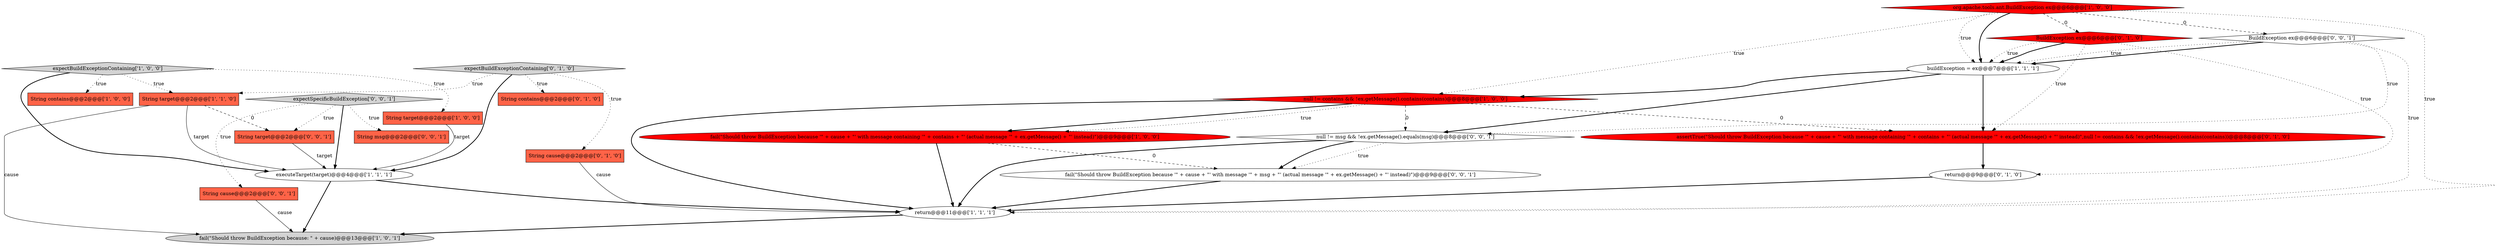 digraph {
13 [style = filled, label = "return@@@9@@@['0', '1', '0']", fillcolor = white, shape = ellipse image = "AAA0AAABBB2BBB"];
4 [style = filled, label = "expectBuildExceptionContaining['1', '0', '0']", fillcolor = lightgray, shape = diamond image = "AAA0AAABBB1BBB"];
19 [style = filled, label = "fail(\"Should throw BuildException because '\" + cause + \"' with message '\" + msg + \"' (actual message '\" + ex.getMessage() + \"' instead)\")@@@9@@@['0', '0', '1']", fillcolor = white, shape = ellipse image = "AAA0AAABBB3BBB"];
14 [style = filled, label = "assertTrue(\"Should throw BuildException because '\" + cause + \"' with message containing '\" + contains + \"' (actual message '\" + ex.getMessage() + \"' instead)\",null != contains && !ex.getMessage().contains(contains))@@@8@@@['0', '1', '0']", fillcolor = red, shape = ellipse image = "AAA1AAABBB2BBB"];
15 [style = filled, label = "expectBuildExceptionContaining['0', '1', '0']", fillcolor = lightgray, shape = diamond image = "AAA0AAABBB2BBB"];
2 [style = filled, label = "String target@@@2@@@['1', '0', '0']", fillcolor = tomato, shape = box image = "AAA0AAABBB1BBB"];
6 [style = filled, label = "fail(\"Should throw BuildException because: \" + cause)@@@13@@@['1', '0', '1']", fillcolor = lightgray, shape = ellipse image = "AAA0AAABBB1BBB"];
8 [style = filled, label = "String target@@@2@@@['1', '1', '0']", fillcolor = tomato, shape = box image = "AAA0AAABBB1BBB"];
17 [style = filled, label = "expectSpecificBuildException['0', '0', '1']", fillcolor = lightgray, shape = diamond image = "AAA0AAABBB3BBB"];
3 [style = filled, label = "executeTarget(target)@@@4@@@['1', '1', '1']", fillcolor = white, shape = ellipse image = "AAA0AAABBB1BBB"];
18 [style = filled, label = "null != msg && !ex.getMessage().equals(msg)@@@8@@@['0', '0', '1']", fillcolor = white, shape = diamond image = "AAA0AAABBB3BBB"];
9 [style = filled, label = "fail(\"Should throw BuildException because '\" + cause + \"' with message containing '\" + contains + \"' (actual message '\" + ex.getMessage() + \"' instead)\")@@@9@@@['1', '0', '0']", fillcolor = red, shape = ellipse image = "AAA1AAABBB1BBB"];
7 [style = filled, label = "org.apache.tools.ant.BuildException ex@@@6@@@['1', '0', '0']", fillcolor = red, shape = diamond image = "AAA1AAABBB1BBB"];
21 [style = filled, label = "BuildException ex@@@6@@@['0', '0', '1']", fillcolor = white, shape = diamond image = "AAA0AAABBB3BBB"];
22 [style = filled, label = "String msg@@@2@@@['0', '0', '1']", fillcolor = tomato, shape = box image = "AAA0AAABBB3BBB"];
10 [style = filled, label = "return@@@11@@@['1', '1', '1']", fillcolor = white, shape = ellipse image = "AAA0AAABBB1BBB"];
1 [style = filled, label = "null != contains && !ex.getMessage().contains(contains)@@@8@@@['1', '0', '0']", fillcolor = red, shape = diamond image = "AAA1AAABBB1BBB"];
16 [style = filled, label = "BuildException ex@@@6@@@['0', '1', '0']", fillcolor = red, shape = diamond image = "AAA1AAABBB2BBB"];
20 [style = filled, label = "String cause@@@2@@@['0', '0', '1']", fillcolor = tomato, shape = box image = "AAA0AAABBB3BBB"];
0 [style = filled, label = "String contains@@@2@@@['1', '0', '0']", fillcolor = tomato, shape = box image = "AAA0AAABBB1BBB"];
5 [style = filled, label = "buildException = ex@@@7@@@['1', '1', '1']", fillcolor = white, shape = ellipse image = "AAA0AAABBB1BBB"];
12 [style = filled, label = "String contains@@@2@@@['0', '1', '0']", fillcolor = tomato, shape = box image = "AAA0AAABBB2BBB"];
23 [style = filled, label = "String target@@@2@@@['0', '0', '1']", fillcolor = tomato, shape = box image = "AAA0AAABBB3BBB"];
11 [style = filled, label = "String cause@@@2@@@['0', '1', '0']", fillcolor = tomato, shape = box image = "AAA0AAABBB2BBB"];
17->20 [style = dotted, label="true"];
13->10 [style = bold, label=""];
4->3 [style = bold, label=""];
7->21 [style = dashed, label="0"];
7->10 [style = dotted, label="true"];
16->13 [style = dotted, label="true"];
1->14 [style = dashed, label="0"];
21->18 [style = dotted, label="true"];
7->16 [style = dashed, label="0"];
4->0 [style = dotted, label="true"];
8->23 [style = dashed, label="0"];
18->19 [style = dotted, label="true"];
18->19 [style = bold, label=""];
4->8 [style = dotted, label="true"];
3->6 [style = bold, label=""];
19->10 [style = bold, label=""];
1->18 [style = dashed, label="0"];
5->18 [style = bold, label=""];
21->10 [style = dotted, label="true"];
9->10 [style = bold, label=""];
5->14 [style = bold, label=""];
15->3 [style = bold, label=""];
10->6 [style = bold, label=""];
1->9 [style = bold, label=""];
17->23 [style = dotted, label="true"];
20->6 [style = solid, label="cause"];
8->6 [style = solid, label="cause"];
7->5 [style = dotted, label="true"];
9->19 [style = dashed, label="0"];
3->10 [style = bold, label=""];
5->1 [style = bold, label=""];
21->5 [style = bold, label=""];
7->5 [style = bold, label=""];
15->8 [style = dotted, label="true"];
23->3 [style = solid, label="target"];
18->10 [style = bold, label=""];
1->9 [style = dotted, label="true"];
16->14 [style = dotted, label="true"];
16->5 [style = dotted, label="true"];
15->11 [style = dotted, label="true"];
17->3 [style = bold, label=""];
16->5 [style = bold, label=""];
15->12 [style = dotted, label="true"];
17->22 [style = dotted, label="true"];
11->10 [style = solid, label="cause"];
14->13 [style = bold, label=""];
8->3 [style = solid, label="target"];
7->1 [style = dotted, label="true"];
1->10 [style = bold, label=""];
4->2 [style = dotted, label="true"];
2->3 [style = solid, label="target"];
21->5 [style = dotted, label="true"];
}
